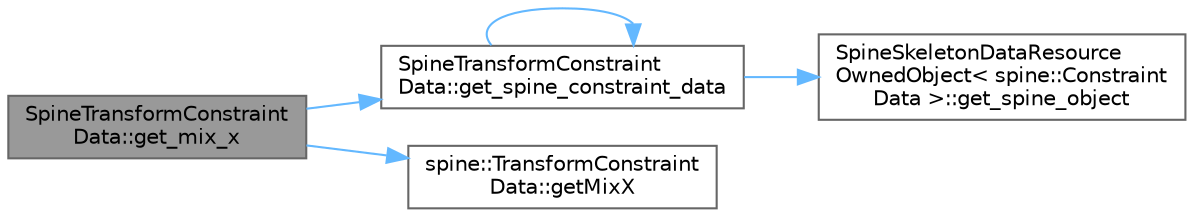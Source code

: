 digraph "SpineTransformConstraintData::get_mix_x"
{
 // LATEX_PDF_SIZE
  bgcolor="transparent";
  edge [fontname=Helvetica,fontsize=10,labelfontname=Helvetica,labelfontsize=10];
  node [fontname=Helvetica,fontsize=10,shape=box,height=0.2,width=0.4];
  rankdir="LR";
  Node1 [id="Node000001",label="SpineTransformConstraint\lData::get_mix_x",height=0.2,width=0.4,color="gray40", fillcolor="grey60", style="filled", fontcolor="black",tooltip=" "];
  Node1 -> Node2 [id="edge5_Node000001_Node000002",color="steelblue1",style="solid",tooltip=" "];
  Node2 [id="Node000002",label="SpineTransformConstraint\lData::get_spine_constraint_data",height=0.2,width=0.4,color="grey40", fillcolor="white", style="filled",URL="$class_spine_transform_constraint_data.html#a2c07ee100f3594c830fa1b1f404459e4",tooltip=" "];
  Node2 -> Node2 [id="edge6_Node000002_Node000002",color="steelblue1",style="solid",tooltip=" "];
  Node2 -> Node3 [id="edge7_Node000002_Node000003",color="steelblue1",style="solid",tooltip=" "];
  Node3 [id="Node000003",label="SpineSkeletonDataResource\lOwnedObject\< spine::Constraint\lData \>::get_spine_object",height=0.2,width=0.4,color="grey40", fillcolor="white", style="filled",URL="$class_spine_skeleton_data_resource_owned_object.html#a17a452fe3be51c5dfec16fddf002d318",tooltip=" "];
  Node1 -> Node4 [id="edge8_Node000001_Node000004",color="steelblue1",style="solid",tooltip=" "];
  Node4 [id="Node000004",label="spine::TransformConstraint\lData::getMixX",height=0.2,width=0.4,color="grey40", fillcolor="white", style="filled",URL="$classspine_1_1_transform_constraint_data.html#accf1c26d93fc31b3fdfd7f274e64fc95",tooltip=" "];
}
